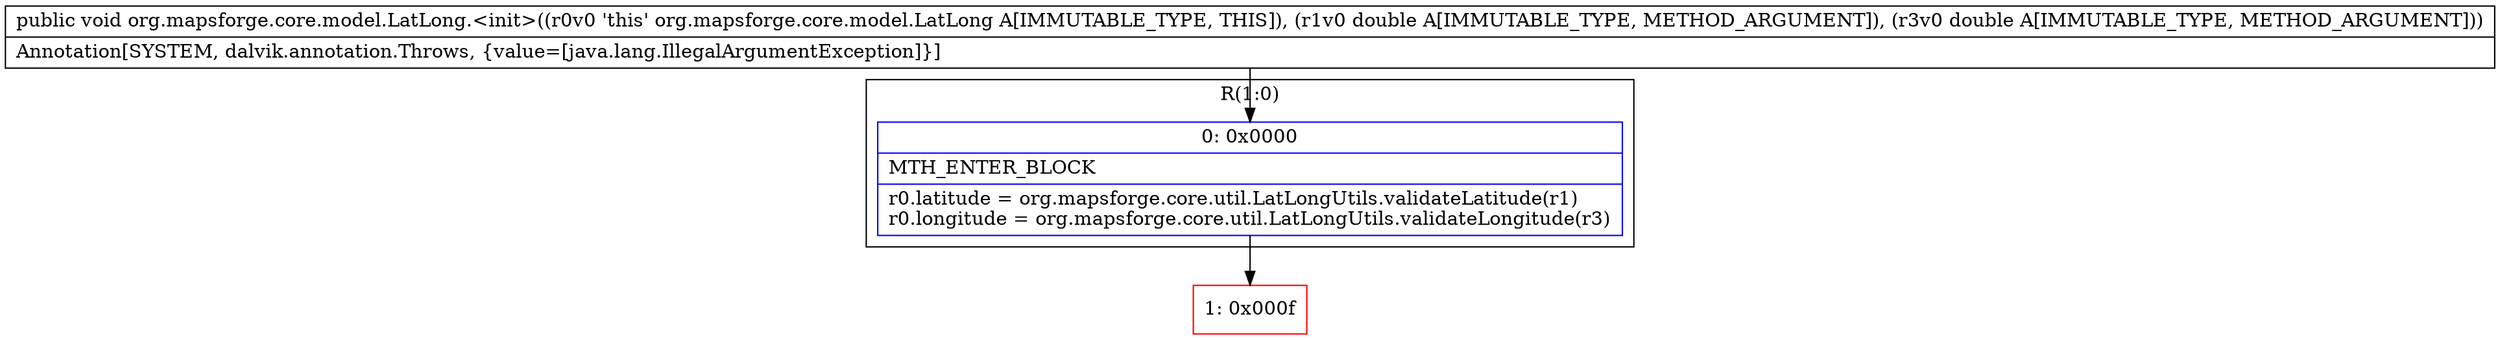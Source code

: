digraph "CFG fororg.mapsforge.core.model.LatLong.\<init\>(DD)V" {
subgraph cluster_Region_225413416 {
label = "R(1:0)";
node [shape=record,color=blue];
Node_0 [shape=record,label="{0\:\ 0x0000|MTH_ENTER_BLOCK\l|r0.latitude = org.mapsforge.core.util.LatLongUtils.validateLatitude(r1)\lr0.longitude = org.mapsforge.core.util.LatLongUtils.validateLongitude(r3)\l}"];
}
Node_1 [shape=record,color=red,label="{1\:\ 0x000f}"];
MethodNode[shape=record,label="{public void org.mapsforge.core.model.LatLong.\<init\>((r0v0 'this' org.mapsforge.core.model.LatLong A[IMMUTABLE_TYPE, THIS]), (r1v0 double A[IMMUTABLE_TYPE, METHOD_ARGUMENT]), (r3v0 double A[IMMUTABLE_TYPE, METHOD_ARGUMENT]))  | Annotation[SYSTEM, dalvik.annotation.Throws, \{value=[java.lang.IllegalArgumentException]\}]\l}"];
MethodNode -> Node_0;
Node_0 -> Node_1;
}

